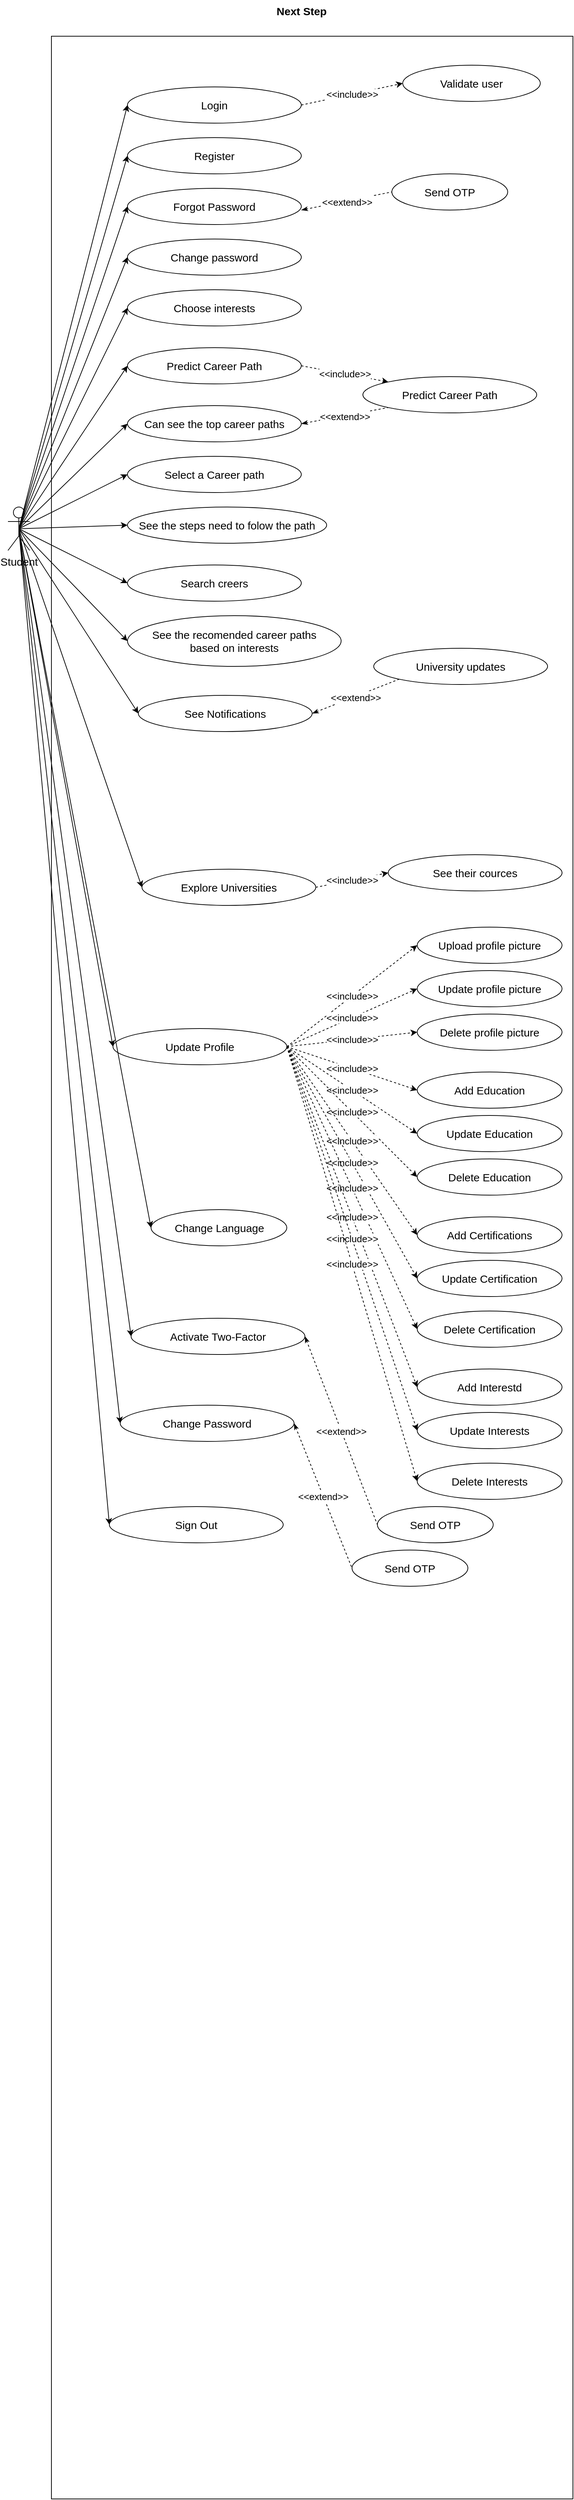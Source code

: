 <mxfile>
    <diagram id="2UZ3SYDk-odGKClvxXBn" name="Page-1">
        <mxGraphModel dx="1956" dy="1358" grid="1" gridSize="10" guides="1" tooltips="1" connect="1" arrows="1" fold="1" page="1" pageScale="1" pageWidth="827" pageHeight="1169" math="0" shadow="0">
            <root>
                <mxCell id="0"/>
                <mxCell id="1" parent="0"/>
                <mxCell id="3" value="" style="rounded=0;whiteSpace=wrap;html=1;movable=1;resizable=1;rotatable=1;deletable=1;editable=1;connectable=1;" parent="1" vertex="1">
                    <mxGeometry x="80" y="80" width="720" height="3400" as="geometry"/>
                </mxCell>
                <mxCell id="4" value="&lt;b&gt;&lt;font style=&quot;font-size: 15px;&quot;&gt;Next Step&lt;/font&gt;&lt;/b&gt;" style="text;html=1;strokeColor=none;fillColor=none;align=center;verticalAlign=middle;whiteSpace=wrap;rounded=0;movable=0;resizable=0;rotatable=0;deletable=0;editable=0;connectable=0;" parent="1" vertex="1">
                    <mxGeometry x="373" y="30" width="105" height="30" as="geometry"/>
                </mxCell>
                <mxCell id="5" value="Student" style="shape=umlActor;verticalLabelPosition=bottom;verticalAlign=top;html=1;outlineConnect=0;fontSize=15;movable=0;resizable=0;rotatable=0;deletable=0;editable=0;connectable=0;" parent="1" vertex="1">
                    <mxGeometry x="20" y="730" width="30" height="60" as="geometry"/>
                </mxCell>
                <mxCell id="6" value="Login" style="ellipse;whiteSpace=wrap;html=1;fontSize=15;movable=0;resizable=0;rotatable=0;deletable=0;editable=0;connectable=0;" parent="1" vertex="1">
                    <mxGeometry x="185" y="150" width="240" height="50" as="geometry"/>
                </mxCell>
                <mxCell id="7" value="Register" style="ellipse;whiteSpace=wrap;html=1;fontSize=15;movable=0;resizable=0;rotatable=0;deletable=0;editable=0;connectable=0;" parent="1" vertex="1">
                    <mxGeometry x="185" y="220" width="240" height="50" as="geometry"/>
                </mxCell>
                <mxCell id="8" value="Forgot Password" style="ellipse;whiteSpace=wrap;html=1;fontSize=15;movable=0;resizable=0;rotatable=0;deletable=0;editable=0;connectable=0;" parent="1" vertex="1">
                    <mxGeometry x="185" y="290" width="240" height="50" as="geometry"/>
                </mxCell>
                <mxCell id="9" value="Change password" style="ellipse;whiteSpace=wrap;html=1;fontSize=15;movable=0;resizable=0;rotatable=0;deletable=0;editable=0;connectable=0;" parent="1" vertex="1">
                    <mxGeometry x="185" y="360" width="240" height="50" as="geometry"/>
                </mxCell>
                <mxCell id="10" value="Choose interests" style="ellipse;whiteSpace=wrap;html=1;fontSize=15;movable=0;resizable=0;rotatable=0;deletable=0;editable=0;connectable=0;" parent="1" vertex="1">
                    <mxGeometry x="185" y="430" width="240" height="50" as="geometry"/>
                </mxCell>
                <mxCell id="11" value="Send OTP" style="ellipse;whiteSpace=wrap;html=1;fontSize=15;movable=0;resizable=0;rotatable=0;deletable=0;editable=0;connectable=0;" parent="1" vertex="1">
                    <mxGeometry x="550" y="270" width="160" height="50" as="geometry"/>
                </mxCell>
                <mxCell id="13" value="" style="endArrow=none;html=1;fontSize=15;entryX=0;entryY=0.5;entryDx=0;entryDy=0;dashed=1;endFill=0;startArrow=classicThin;startFill=1;movable=0;resizable=0;rotatable=0;deletable=0;editable=0;connectable=0;" parent="1" target="11" edge="1">
                    <mxGeometry relative="1" as="geometry">
                        <mxPoint x="425" y="320" as="sourcePoint"/>
                        <mxPoint x="585" y="320" as="targetPoint"/>
                    </mxGeometry>
                </mxCell>
                <mxCell id="14" value="&lt;font style=&quot;font-size: 13px;&quot;&gt;&amp;lt;&amp;lt;extend&amp;gt;&amp;gt;&lt;/font&gt;" style="edgeLabel;resizable=0;html=1;align=center;verticalAlign=middle;fontSize=15;movable=0;rotatable=0;deletable=0;editable=0;connectable=0;" parent="13" connectable="0" vertex="1">
                    <mxGeometry relative="1" as="geometry"/>
                </mxCell>
                <mxCell id="16" value="Predict Career Path" style="ellipse;whiteSpace=wrap;html=1;fontSize=15;movable=0;resizable=0;rotatable=0;deletable=0;editable=0;connectable=0;" parent="1" vertex="1">
                    <mxGeometry x="185" y="510" width="240" height="50" as="geometry"/>
                </mxCell>
                <mxCell id="17" value="Can see the top career paths" style="ellipse;whiteSpace=wrap;html=1;fontSize=15;movable=0;resizable=0;rotatable=0;deletable=0;editable=0;connectable=0;" parent="1" vertex="1">
                    <mxGeometry x="185" y="590" width="240" height="50" as="geometry"/>
                </mxCell>
                <mxCell id="18" value="Predict Career Path" style="ellipse;whiteSpace=wrap;html=1;fontSize=15;movable=0;resizable=0;rotatable=0;deletable=0;editable=0;connectable=0;" parent="1" vertex="1">
                    <mxGeometry x="510" y="550" width="240" height="50" as="geometry"/>
                </mxCell>
                <mxCell id="19" value="" style="endArrow=classic;html=1;dashed=1;fontSize=13;exitX=1;exitY=0.5;exitDx=0;exitDy=0;entryX=0;entryY=0;entryDx=0;entryDy=0;movable=0;resizable=0;rotatable=0;deletable=0;editable=0;connectable=0;" parent="1" source="16" target="18" edge="1">
                    <mxGeometry relative="1" as="geometry">
                        <mxPoint x="420" y="480" as="sourcePoint"/>
                        <mxPoint x="580" y="480" as="targetPoint"/>
                    </mxGeometry>
                </mxCell>
                <mxCell id="20" value="&lt;font style=&quot;font-size: 13px;&quot;&gt;&amp;lt;&amp;lt;include&amp;gt;&amp;gt;&lt;/font&gt;" style="edgeLabel;resizable=0;html=1;align=center;verticalAlign=middle;fontSize=13;movable=0;rotatable=0;deletable=0;editable=0;connectable=0;" parent="19" connectable="0" vertex="1">
                    <mxGeometry relative="1" as="geometry"/>
                </mxCell>
                <mxCell id="22" value="" style="endArrow=none;html=1;fontSize=15;entryX=0;entryY=1;entryDx=0;entryDy=0;dashed=1;endFill=0;startArrow=classicThin;startFill=1;exitX=1;exitY=0.5;exitDx=0;exitDy=0;movable=0;resizable=0;rotatable=0;deletable=0;editable=0;connectable=0;" parent="1" source="17" target="18" edge="1">
                    <mxGeometry relative="1" as="geometry">
                        <mxPoint x="450" y="695" as="sourcePoint"/>
                        <mxPoint x="535" y="620" as="targetPoint"/>
                    </mxGeometry>
                </mxCell>
                <mxCell id="23" value="&lt;font style=&quot;font-size: 13px;&quot;&gt;&amp;lt;&amp;lt;extend&amp;gt;&amp;gt;&lt;/font&gt;" style="edgeLabel;resizable=0;html=1;align=center;verticalAlign=middle;fontSize=15;movable=0;rotatable=0;deletable=0;editable=0;connectable=0;" parent="22" connectable="0" vertex="1">
                    <mxGeometry relative="1" as="geometry"/>
                </mxCell>
                <mxCell id="25" value="" style="endArrow=classic;html=1;fontSize=13;exitX=0.5;exitY=0.5;exitDx=0;exitDy=0;exitPerimeter=0;entryX=0;entryY=0.5;entryDx=0;entryDy=0;movable=0;resizable=0;rotatable=0;deletable=0;editable=0;connectable=0;" parent="1" source="5" target="6" edge="1">
                    <mxGeometry width="50" height="50" relative="1" as="geometry">
                        <mxPoint x="490" y="230" as="sourcePoint"/>
                        <mxPoint x="540" y="180" as="targetPoint"/>
                    </mxGeometry>
                </mxCell>
                <mxCell id="26" value="" style="endArrow=classic;html=1;fontSize=13;exitX=0.5;exitY=0.5;exitDx=0;exitDy=0;exitPerimeter=0;entryX=0;entryY=0.5;entryDx=0;entryDy=0;movable=0;resizable=0;rotatable=0;deletable=0;editable=0;connectable=0;" parent="1" source="5" target="7" edge="1">
                    <mxGeometry width="50" height="50" relative="1" as="geometry">
                        <mxPoint x="45.0" y="240" as="sourcePoint"/>
                        <mxPoint x="195.0" y="185" as="targetPoint"/>
                    </mxGeometry>
                </mxCell>
                <mxCell id="27" value="" style="endArrow=classic;html=1;fontSize=13;exitX=0.5;exitY=0.5;exitDx=0;exitDy=0;exitPerimeter=0;entryX=0;entryY=0.5;entryDx=0;entryDy=0;movable=0;resizable=0;rotatable=0;deletable=0;editable=0;connectable=0;" parent="1" source="5" target="8" edge="1">
                    <mxGeometry width="50" height="50" relative="1" as="geometry">
                        <mxPoint x="55.0" y="250" as="sourcePoint"/>
                        <mxPoint x="205.0" y="195" as="targetPoint"/>
                    </mxGeometry>
                </mxCell>
                <mxCell id="28" value="" style="endArrow=classic;html=1;fontSize=13;exitX=0.5;exitY=0.5;exitDx=0;exitDy=0;exitPerimeter=0;entryX=0;entryY=0.5;entryDx=0;entryDy=0;movable=0;resizable=0;rotatable=0;deletable=0;editable=0;connectable=0;" parent="1" source="5" target="9" edge="1">
                    <mxGeometry width="50" height="50" relative="1" as="geometry">
                        <mxPoint x="65.0" y="260" as="sourcePoint"/>
                        <mxPoint x="215.0" y="205" as="targetPoint"/>
                    </mxGeometry>
                </mxCell>
                <mxCell id="29" value="" style="endArrow=classic;html=1;fontSize=13;exitX=0.5;exitY=0.5;exitDx=0;exitDy=0;exitPerimeter=0;entryX=0;entryY=0.5;entryDx=0;entryDy=0;movable=0;resizable=0;rotatable=0;deletable=0;editable=0;connectable=0;" parent="1" source="5" target="10" edge="1">
                    <mxGeometry width="50" height="50" relative="1" as="geometry">
                        <mxPoint x="75.0" y="270" as="sourcePoint"/>
                        <mxPoint x="225.0" y="215" as="targetPoint"/>
                    </mxGeometry>
                </mxCell>
                <mxCell id="30" value="" style="endArrow=classic;html=1;fontSize=13;exitX=0.5;exitY=0.5;exitDx=0;exitDy=0;exitPerimeter=0;entryX=0;entryY=0.5;entryDx=0;entryDy=0;movable=0;resizable=0;rotatable=0;deletable=0;editable=0;connectable=0;" parent="1" source="5" target="16" edge="1">
                    <mxGeometry width="50" height="50" relative="1" as="geometry">
                        <mxPoint x="85.0" y="280" as="sourcePoint"/>
                        <mxPoint x="235.0" y="225" as="targetPoint"/>
                    </mxGeometry>
                </mxCell>
                <mxCell id="31" value="" style="endArrow=classic;html=1;fontSize=13;exitX=0.5;exitY=0.5;exitDx=0;exitDy=0;exitPerimeter=0;entryX=0;entryY=0.5;entryDx=0;entryDy=0;movable=0;resizable=0;rotatable=0;deletable=0;editable=0;connectable=0;" parent="1" source="5" target="17" edge="1">
                    <mxGeometry width="50" height="50" relative="1" as="geometry">
                        <mxPoint x="95.0" y="290" as="sourcePoint"/>
                        <mxPoint x="245.0" y="235" as="targetPoint"/>
                    </mxGeometry>
                </mxCell>
                <mxCell id="32" value="Select a Career path" style="ellipse;whiteSpace=wrap;html=1;fontSize=15;movable=0;resizable=0;rotatable=0;deletable=0;editable=0;connectable=0;" parent="1" vertex="1">
                    <mxGeometry x="185" y="660" width="240" height="50" as="geometry"/>
                </mxCell>
                <mxCell id="33" value="" style="endArrow=classic;html=1;fontSize=13;exitX=0.5;exitY=0.5;exitDx=0;exitDy=0;exitPerimeter=0;entryX=0;entryY=0.5;entryDx=0;entryDy=0;movable=0;resizable=0;rotatable=0;deletable=0;editable=0;connectable=0;" parent="1" source="5" target="32" edge="1">
                    <mxGeometry width="50" height="50" relative="1" as="geometry">
                        <mxPoint x="35" y="300" as="sourcePoint"/>
                        <mxPoint x="245.0" y="305" as="targetPoint"/>
                    </mxGeometry>
                </mxCell>
                <mxCell id="34" value="See the steps need to folow the path" style="ellipse;whiteSpace=wrap;html=1;fontSize=15;movable=0;resizable=0;rotatable=0;deletable=0;editable=0;connectable=0;" parent="1" vertex="1">
                    <mxGeometry x="185" y="730" width="275" height="50" as="geometry"/>
                </mxCell>
                <mxCell id="35" value="" style="endArrow=classic;html=1;fontSize=13;exitX=0.5;exitY=0.5;exitDx=0;exitDy=0;exitPerimeter=0;entryX=0;entryY=0.5;entryDx=0;entryDy=0;movable=0;resizable=0;rotatable=0;deletable=0;editable=0;connectable=0;" parent="1" source="5" target="34" edge="1">
                    <mxGeometry width="50" height="50" relative="1" as="geometry">
                        <mxPoint x="35" y="370" as="sourcePoint"/>
                        <mxPoint x="245.0" y="375" as="targetPoint"/>
                    </mxGeometry>
                </mxCell>
                <mxCell id="36" value="Search creers" style="ellipse;whiteSpace=wrap;html=1;fontSize=15;movable=0;resizable=0;rotatable=0;deletable=0;editable=0;connectable=0;" parent="1" vertex="1">
                    <mxGeometry x="185" y="810" width="240" height="50" as="geometry"/>
                </mxCell>
                <mxCell id="37" value="" style="endArrow=classic;html=1;fontSize=13;exitX=0.5;exitY=0.5;exitDx=0;exitDy=0;exitPerimeter=0;entryX=0;entryY=0.5;entryDx=0;entryDy=0;movable=0;resizable=0;rotatable=0;deletable=0;editable=0;connectable=0;" parent="1" source="5" target="36" edge="1">
                    <mxGeometry width="50" height="50" relative="1" as="geometry">
                        <mxPoint x="35" y="450" as="sourcePoint"/>
                        <mxPoint x="245.0" y="455" as="targetPoint"/>
                    </mxGeometry>
                </mxCell>
                <mxCell id="38" value="See the recomended career paths &lt;br&gt;based on interests" style="ellipse;whiteSpace=wrap;html=1;fontSize=15;movable=0;resizable=0;rotatable=0;deletable=0;editable=0;connectable=0;" parent="1" vertex="1">
                    <mxGeometry x="185" y="880" width="295" height="70" as="geometry"/>
                </mxCell>
                <mxCell id="39" value="" style="endArrow=classic;html=1;fontSize=13;exitX=0.5;exitY=0.5;exitDx=0;exitDy=0;exitPerimeter=0;entryX=0;entryY=0.5;entryDx=0;entryDy=0;movable=0;resizable=0;rotatable=0;deletable=0;editable=0;connectable=0;" parent="1" source="5" target="38" edge="1">
                    <mxGeometry width="50" height="50" relative="1" as="geometry">
                        <mxPoint x="35" y="540" as="sourcePoint"/>
                        <mxPoint x="245.0" y="545" as="targetPoint"/>
                    </mxGeometry>
                </mxCell>
                <mxCell id="40" value="See Notifications" style="ellipse;whiteSpace=wrap;html=1;fontSize=15;movable=0;resizable=0;rotatable=0;deletable=0;editable=0;connectable=0;" parent="1" vertex="1">
                    <mxGeometry x="200" y="990" width="240" height="50" as="geometry"/>
                </mxCell>
                <mxCell id="41" value="" style="endArrow=classic;html=1;fontSize=13;exitX=0.5;exitY=0.5;exitDx=0;exitDy=0;exitPerimeter=0;entryX=0;entryY=0.5;entryDx=0;entryDy=0;movable=0;resizable=0;rotatable=0;deletable=0;editable=0;connectable=0;" parent="1" source="5" target="40" edge="1">
                    <mxGeometry width="50" height="50" relative="1" as="geometry">
                        <mxPoint x="50" y="630" as="sourcePoint"/>
                        <mxPoint x="260.0" y="635" as="targetPoint"/>
                    </mxGeometry>
                </mxCell>
                <mxCell id="42" value="University updates" style="ellipse;whiteSpace=wrap;html=1;fontSize=15;movable=0;resizable=0;rotatable=0;deletable=0;editable=0;connectable=0;" parent="1" vertex="1">
                    <mxGeometry x="525" y="925" width="240" height="50" as="geometry"/>
                </mxCell>
                <mxCell id="43" value="" style="endArrow=none;html=1;fontSize=15;entryX=0;entryY=1;entryDx=0;entryDy=0;dashed=1;endFill=0;startArrow=classicThin;startFill=1;exitX=1;exitY=0.5;exitDx=0;exitDy=0;movable=0;resizable=0;rotatable=0;deletable=0;editable=0;connectable=0;" parent="1" source="40" target="42" edge="1">
                    <mxGeometry relative="1" as="geometry">
                        <mxPoint x="440" y="990" as="sourcePoint"/>
                        <mxPoint x="550" y="995" as="targetPoint"/>
                    </mxGeometry>
                </mxCell>
                <mxCell id="44" value="&lt;font style=&quot;font-size: 13px;&quot;&gt;&amp;lt;&amp;lt;extend&amp;gt;&amp;gt;&lt;/font&gt;" style="edgeLabel;resizable=0;html=1;align=center;verticalAlign=middle;fontSize=15;movable=0;rotatable=0;deletable=0;editable=0;connectable=0;" parent="43" connectable="0" vertex="1">
                    <mxGeometry relative="1" as="geometry"/>
                </mxCell>
                <mxCell id="45" value="Explore Universities" style="ellipse;whiteSpace=wrap;html=1;fontSize=15;movable=0;resizable=0;rotatable=0;deletable=0;editable=0;connectable=0;" parent="1" vertex="1">
                    <mxGeometry x="205" y="1230" width="240" height="50" as="geometry"/>
                </mxCell>
                <mxCell id="46" value="" style="endArrow=classic;html=1;fontSize=13;entryX=0;entryY=0.5;entryDx=0;entryDy=0;exitX=0.5;exitY=0.5;exitDx=0;exitDy=0;exitPerimeter=0;movable=0;resizable=0;rotatable=0;deletable=0;editable=0;connectable=0;" parent="1" source="5" target="45" edge="1">
                    <mxGeometry width="50" height="50" relative="1" as="geometry">
                        <mxPoint x="50" y="790" as="sourcePoint"/>
                        <mxPoint x="260.0" y="795" as="targetPoint"/>
                    </mxGeometry>
                </mxCell>
                <mxCell id="47" value="See their cources" style="ellipse;whiteSpace=wrap;html=1;fontSize=15;movable=0;resizable=0;rotatable=0;deletable=0;editable=0;connectable=0;" parent="1" vertex="1">
                    <mxGeometry x="545" y="1210" width="240" height="50" as="geometry"/>
                </mxCell>
                <mxCell id="49" value="" style="endArrow=classic;html=1;dashed=1;fontSize=13;exitX=1;exitY=0.5;exitDx=0;exitDy=0;entryX=0;entryY=0.5;entryDx=0;entryDy=0;movable=0;resizable=0;rotatable=0;deletable=0;editable=0;connectable=0;" parent="1" source="45" target="47" edge="1">
                    <mxGeometry relative="1" as="geometry">
                        <mxPoint x="430" y="1300" as="sourcePoint"/>
                        <mxPoint x="549.647" y="1322.427" as="targetPoint"/>
                    </mxGeometry>
                </mxCell>
                <mxCell id="50" value="&lt;font style=&quot;font-size: 13px;&quot;&gt;&amp;lt;&amp;lt;include&amp;gt;&amp;gt;&lt;/font&gt;" style="edgeLabel;resizable=0;html=1;align=center;verticalAlign=middle;fontSize=13;movable=0;rotatable=0;deletable=0;editable=0;connectable=0;" parent="49" connectable="0" vertex="1">
                    <mxGeometry relative="1" as="geometry"/>
                </mxCell>
                <mxCell id="51" value="Validate user" style="ellipse;whiteSpace=wrap;html=1;fontSize=15;movable=0;resizable=0;rotatable=0;deletable=0;editable=0;connectable=0;" parent="1" vertex="1">
                    <mxGeometry x="565" y="120" width="190" height="50" as="geometry"/>
                </mxCell>
                <mxCell id="52" value="" style="endArrow=classic;html=1;dashed=1;fontSize=13;exitX=1;exitY=0.5;exitDx=0;exitDy=0;entryX=0;entryY=0.5;entryDx=0;entryDy=0;movable=0;resizable=0;rotatable=0;deletable=0;editable=0;connectable=0;" parent="1" source="6" target="51" edge="1">
                    <mxGeometry relative="1" as="geometry">
                        <mxPoint x="445" y="155" as="sourcePoint"/>
                        <mxPoint x="610" y="60" as="targetPoint"/>
                    </mxGeometry>
                </mxCell>
                <mxCell id="53" value="&lt;font style=&quot;font-size: 13px;&quot;&gt;&amp;lt;&amp;lt;include&amp;gt;&amp;gt;&lt;/font&gt;" style="edgeLabel;resizable=0;html=1;align=center;verticalAlign=middle;fontSize=13;movable=0;rotatable=0;deletable=0;editable=0;connectable=0;" parent="52" connectable="0" vertex="1">
                    <mxGeometry relative="1" as="geometry"/>
                </mxCell>
                <mxCell id="57" value="Update Profile" style="ellipse;whiteSpace=wrap;html=1;fontSize=15;movable=0;resizable=0;rotatable=0;deletable=0;editable=0;connectable=0;" parent="1" vertex="1">
                    <mxGeometry x="165" y="1450" width="240" height="50" as="geometry"/>
                </mxCell>
                <mxCell id="58" value="" style="endArrow=classic;html=1;fontSize=13;exitX=0.5;exitY=0.5;exitDx=0;exitDy=0;exitPerimeter=0;entryX=0;entryY=0.5;entryDx=0;entryDy=0;movable=0;resizable=0;rotatable=0;deletable=0;editable=0;connectable=0;" parent="1" source="5" target="57" edge="1">
                    <mxGeometry width="50" height="50" relative="1" as="geometry">
                        <mxPoint x="50" y="890" as="sourcePoint"/>
                        <mxPoint x="260.0" y="895" as="targetPoint"/>
                    </mxGeometry>
                </mxCell>
                <mxCell id="59" value="Upload profile picture" style="ellipse;whiteSpace=wrap;html=1;fontSize=15;movable=0;resizable=0;rotatable=0;deletable=0;editable=0;connectable=0;" parent="1" vertex="1">
                    <mxGeometry x="585" y="1310" width="200" height="50" as="geometry"/>
                </mxCell>
                <mxCell id="60" value="" style="endArrow=classic;html=1;dashed=1;fontSize=13;exitX=1;exitY=0.5;exitDx=0;exitDy=0;entryX=0;entryY=0.5;entryDx=0;entryDy=0;movable=0;resizable=0;rotatable=0;deletable=0;editable=0;connectable=0;" parent="1" source="57" target="59" edge="1">
                    <mxGeometry relative="1" as="geometry">
                        <mxPoint x="445.0" y="1355" as="sourcePoint"/>
                        <mxPoint x="549.647" y="1422.427" as="targetPoint"/>
                    </mxGeometry>
                </mxCell>
                <mxCell id="61" value="&lt;font style=&quot;font-size: 13px;&quot;&gt;&amp;lt;&amp;lt;include&amp;gt;&amp;gt;&lt;/font&gt;" style="edgeLabel;resizable=0;html=1;align=center;verticalAlign=middle;fontSize=13;movable=0;rotatable=0;deletable=0;editable=0;connectable=0;" parent="60" connectable="0" vertex="1">
                    <mxGeometry relative="1" as="geometry"/>
                </mxCell>
                <mxCell id="62" value="Update profile picture" style="ellipse;whiteSpace=wrap;html=1;fontSize=15;movable=0;resizable=0;rotatable=0;deletable=0;editable=0;connectable=0;" parent="1" vertex="1">
                    <mxGeometry x="585" y="1370" width="200" height="50" as="geometry"/>
                </mxCell>
                <mxCell id="63" value="" style="endArrow=classic;html=1;dashed=1;fontSize=13;exitX=1;exitY=0.5;exitDx=0;exitDy=0;entryX=0;entryY=0.5;entryDx=0;entryDy=0;movable=0;resizable=0;rotatable=0;deletable=0;editable=0;connectable=0;" parent="1" source="57" target="62" edge="1">
                    <mxGeometry relative="1" as="geometry">
                        <mxPoint x="445.0" y="1415" as="sourcePoint"/>
                        <mxPoint x="549.647" y="1482.427" as="targetPoint"/>
                    </mxGeometry>
                </mxCell>
                <mxCell id="64" value="&lt;font style=&quot;font-size: 13px;&quot;&gt;&amp;lt;&amp;lt;include&amp;gt;&amp;gt;&lt;/font&gt;" style="edgeLabel;resizable=0;html=1;align=center;verticalAlign=middle;fontSize=13;movable=0;rotatable=0;deletable=0;editable=0;connectable=0;" parent="63" connectable="0" vertex="1">
                    <mxGeometry relative="1" as="geometry"/>
                </mxCell>
                <mxCell id="65" value="Delete profile picture" style="ellipse;whiteSpace=wrap;html=1;fontSize=15;movable=0;resizable=0;rotatable=0;deletable=0;editable=0;connectable=0;" parent="1" vertex="1">
                    <mxGeometry x="585" y="1430" width="200" height="50" as="geometry"/>
                </mxCell>
                <mxCell id="66" value="" style="endArrow=classic;html=1;dashed=1;fontSize=13;exitX=1;exitY=0.5;exitDx=0;exitDy=0;entryX=0;entryY=0.5;entryDx=0;entryDy=0;movable=0;resizable=0;rotatable=0;deletable=0;editable=0;connectable=0;" parent="1" source="57" target="65" edge="1">
                    <mxGeometry relative="1" as="geometry">
                        <mxPoint x="445.0" y="1475" as="sourcePoint"/>
                        <mxPoint x="549.647" y="1542.427" as="targetPoint"/>
                    </mxGeometry>
                </mxCell>
                <mxCell id="67" value="&lt;font style=&quot;font-size: 13px;&quot;&gt;&amp;lt;&amp;lt;include&amp;gt;&amp;gt;&lt;/font&gt;" style="edgeLabel;resizable=0;html=1;align=center;verticalAlign=middle;fontSize=13;movable=0;rotatable=0;deletable=0;editable=0;connectable=0;" parent="66" connectable="0" vertex="1">
                    <mxGeometry relative="1" as="geometry"/>
                </mxCell>
                <mxCell id="68" value="Add Education" style="ellipse;whiteSpace=wrap;html=1;fontSize=15;movable=0;resizable=0;rotatable=0;deletable=0;editable=0;connectable=0;" parent="1" vertex="1">
                    <mxGeometry x="585" y="1510" width="200" height="50" as="geometry"/>
                </mxCell>
                <mxCell id="69" value="" style="endArrow=classic;html=1;dashed=1;fontSize=13;exitX=1;exitY=0.5;exitDx=0;exitDy=0;entryX=0;entryY=0.5;entryDx=0;entryDy=0;movable=0;resizable=0;rotatable=0;deletable=0;editable=0;connectable=0;" parent="1" source="57" target="68" edge="1">
                    <mxGeometry relative="1" as="geometry">
                        <mxPoint x="445.0" y="1555" as="sourcePoint"/>
                        <mxPoint x="549.647" y="1622.427" as="targetPoint"/>
                    </mxGeometry>
                </mxCell>
                <mxCell id="70" value="&lt;font style=&quot;font-size: 13px;&quot;&gt;&amp;lt;&amp;lt;include&amp;gt;&amp;gt;&lt;/font&gt;" style="edgeLabel;resizable=0;html=1;align=center;verticalAlign=middle;fontSize=13;movable=0;rotatable=0;deletable=0;editable=0;connectable=0;" parent="69" connectable="0" vertex="1">
                    <mxGeometry relative="1" as="geometry"/>
                </mxCell>
                <mxCell id="71" value="Update Education" style="ellipse;whiteSpace=wrap;html=1;fontSize=15;movable=0;resizable=0;rotatable=0;deletable=0;editable=0;connectable=0;" parent="1" vertex="1">
                    <mxGeometry x="585" y="1570" width="200" height="50" as="geometry"/>
                </mxCell>
                <mxCell id="72" value="" style="endArrow=classic;html=1;dashed=1;fontSize=13;exitX=1;exitY=0.5;exitDx=0;exitDy=0;entryX=0;entryY=0.5;entryDx=0;entryDy=0;movable=0;resizable=0;rotatable=0;deletable=0;editable=0;connectable=0;" parent="1" source="57" target="71" edge="1">
                    <mxGeometry relative="1" as="geometry">
                        <mxPoint x="445.0" y="1615" as="sourcePoint"/>
                        <mxPoint x="549.647" y="1682.427" as="targetPoint"/>
                    </mxGeometry>
                </mxCell>
                <mxCell id="73" value="&lt;font style=&quot;font-size: 13px;&quot;&gt;&amp;lt;&amp;lt;include&amp;gt;&amp;gt;&lt;/font&gt;" style="edgeLabel;resizable=0;html=1;align=center;verticalAlign=middle;fontSize=13;movable=0;rotatable=0;deletable=0;editable=0;connectable=0;" parent="72" connectable="0" vertex="1">
                    <mxGeometry relative="1" as="geometry"/>
                </mxCell>
                <mxCell id="74" value="Delete Education" style="ellipse;whiteSpace=wrap;html=1;fontSize=15;movable=0;resizable=0;rotatable=0;deletable=0;editable=0;connectable=0;" parent="1" vertex="1">
                    <mxGeometry x="585" y="1630" width="200" height="50" as="geometry"/>
                </mxCell>
                <mxCell id="75" value="" style="endArrow=classic;html=1;dashed=1;fontSize=13;exitX=1;exitY=0.5;exitDx=0;exitDy=0;entryX=0;entryY=0.5;entryDx=0;entryDy=0;movable=0;resizable=0;rotatable=0;deletable=0;editable=0;connectable=0;" parent="1" source="57" target="74" edge="1">
                    <mxGeometry relative="1" as="geometry">
                        <mxPoint x="445.0" y="1675" as="sourcePoint"/>
                        <mxPoint x="549.647" y="1742.427" as="targetPoint"/>
                    </mxGeometry>
                </mxCell>
                <mxCell id="76" value="&lt;font style=&quot;font-size: 13px;&quot;&gt;&amp;lt;&amp;lt;include&amp;gt;&amp;gt;&lt;/font&gt;" style="edgeLabel;resizable=0;html=1;align=center;verticalAlign=middle;fontSize=13;movable=0;rotatable=0;deletable=0;editable=0;connectable=0;" parent="75" connectable="0" vertex="1">
                    <mxGeometry relative="1" as="geometry"/>
                </mxCell>
                <mxCell id="77" value="Add Certifications" style="ellipse;whiteSpace=wrap;html=1;fontSize=15;movable=0;resizable=0;rotatable=0;deletable=0;editable=0;connectable=0;" parent="1" vertex="1">
                    <mxGeometry x="585" y="1710" width="200" height="50" as="geometry"/>
                </mxCell>
                <mxCell id="78" value="" style="endArrow=classic;html=1;dashed=1;fontSize=13;exitX=1;exitY=0.5;exitDx=0;exitDy=0;entryX=0;entryY=0.5;entryDx=0;entryDy=0;movable=0;resizable=0;rotatable=0;deletable=0;editable=0;connectable=0;" parent="1" source="57" target="77" edge="1">
                    <mxGeometry relative="1" as="geometry">
                        <mxPoint x="445.0" y="1755" as="sourcePoint"/>
                        <mxPoint x="549.647" y="1822.427" as="targetPoint"/>
                    </mxGeometry>
                </mxCell>
                <mxCell id="79" value="&lt;font style=&quot;font-size: 13px;&quot;&gt;&amp;lt;&amp;lt;include&amp;gt;&amp;gt;&lt;/font&gt;" style="edgeLabel;resizable=0;html=1;align=center;verticalAlign=middle;fontSize=13;movable=0;rotatable=0;deletable=0;editable=0;connectable=0;" parent="78" connectable="0" vertex="1">
                    <mxGeometry relative="1" as="geometry"/>
                </mxCell>
                <mxCell id="80" value="Update Certification" style="ellipse;whiteSpace=wrap;html=1;fontSize=15;movable=0;resizable=0;rotatable=0;deletable=0;editable=0;connectable=0;" parent="1" vertex="1">
                    <mxGeometry x="585" y="1770" width="200" height="50" as="geometry"/>
                </mxCell>
                <mxCell id="81" value="" style="endArrow=classic;html=1;dashed=1;fontSize=13;exitX=1;exitY=0.5;exitDx=0;exitDy=0;entryX=0;entryY=0.5;entryDx=0;entryDy=0;movable=0;resizable=0;rotatable=0;deletable=0;editable=0;connectable=0;" parent="1" source="57" target="80" edge="1">
                    <mxGeometry relative="1" as="geometry">
                        <mxPoint x="445.0" y="1815" as="sourcePoint"/>
                        <mxPoint x="549.647" y="1882.427" as="targetPoint"/>
                    </mxGeometry>
                </mxCell>
                <mxCell id="82" value="&lt;font style=&quot;font-size: 13px;&quot;&gt;&amp;lt;&amp;lt;include&amp;gt;&amp;gt;&lt;/font&gt;" style="edgeLabel;resizable=0;html=1;align=center;verticalAlign=middle;fontSize=13;movable=0;rotatable=0;deletable=0;editable=0;connectable=0;" parent="81" connectable="0" vertex="1">
                    <mxGeometry relative="1" as="geometry"/>
                </mxCell>
                <mxCell id="83" value="Delete Certification" style="ellipse;whiteSpace=wrap;html=1;fontSize=15;movable=0;resizable=0;rotatable=0;deletable=0;editable=0;connectable=0;" parent="1" vertex="1">
                    <mxGeometry x="585" y="1840" width="200" height="50" as="geometry"/>
                </mxCell>
                <mxCell id="84" value="" style="endArrow=classic;html=1;dashed=1;fontSize=13;exitX=1;exitY=0.5;exitDx=0;exitDy=0;entryX=0;entryY=0.5;entryDx=0;entryDy=0;movable=0;resizable=0;rotatable=0;deletable=0;editable=0;connectable=0;" parent="1" source="57" target="83" edge="1">
                    <mxGeometry relative="1" as="geometry">
                        <mxPoint x="445.0" y="1885" as="sourcePoint"/>
                        <mxPoint x="549.647" y="1952.427" as="targetPoint"/>
                    </mxGeometry>
                </mxCell>
                <mxCell id="85" value="&lt;font style=&quot;font-size: 13px;&quot;&gt;&amp;lt;&amp;lt;include&amp;gt;&amp;gt;&lt;/font&gt;" style="edgeLabel;resizable=0;html=1;align=center;verticalAlign=middle;fontSize=13;movable=0;rotatable=0;deletable=0;editable=0;connectable=0;" parent="84" connectable="0" vertex="1">
                    <mxGeometry relative="1" as="geometry"/>
                </mxCell>
                <mxCell id="86" value="Add Interestd" style="ellipse;whiteSpace=wrap;html=1;fontSize=15;movable=0;resizable=0;rotatable=0;deletable=0;editable=0;connectable=0;" parent="1" vertex="1">
                    <mxGeometry x="585" y="1920" width="200" height="50" as="geometry"/>
                </mxCell>
                <mxCell id="87" value="" style="endArrow=classic;html=1;dashed=1;fontSize=13;exitX=1;exitY=0.5;exitDx=0;exitDy=0;entryX=0;entryY=0.5;entryDx=0;entryDy=0;movable=0;resizable=0;rotatable=0;deletable=0;editable=0;connectable=0;" parent="1" source="57" target="86" edge="1">
                    <mxGeometry relative="1" as="geometry">
                        <mxPoint x="445.0" y="1965" as="sourcePoint"/>
                        <mxPoint x="549.647" y="2032.427" as="targetPoint"/>
                    </mxGeometry>
                </mxCell>
                <mxCell id="88" value="&lt;font style=&quot;font-size: 13px;&quot;&gt;&amp;lt;&amp;lt;include&amp;gt;&amp;gt;&lt;/font&gt;" style="edgeLabel;resizable=0;html=1;align=center;verticalAlign=middle;fontSize=13;movable=0;rotatable=0;deletable=0;editable=0;connectable=0;" parent="87" connectable="0" vertex="1">
                    <mxGeometry relative="1" as="geometry"/>
                </mxCell>
                <mxCell id="89" value="Update Interests" style="ellipse;whiteSpace=wrap;html=1;fontSize=15;movable=0;resizable=0;rotatable=0;deletable=0;editable=0;connectable=0;" parent="1" vertex="1">
                    <mxGeometry x="585" y="1980" width="200" height="50" as="geometry"/>
                </mxCell>
                <mxCell id="90" value="" style="endArrow=classic;html=1;dashed=1;fontSize=13;exitX=1;exitY=0.5;exitDx=0;exitDy=0;entryX=0;entryY=0.5;entryDx=0;entryDy=0;movable=0;resizable=0;rotatable=0;deletable=0;editable=0;connectable=0;" parent="1" source="57" target="89" edge="1">
                    <mxGeometry relative="1" as="geometry">
                        <mxPoint x="445.0" y="2025" as="sourcePoint"/>
                        <mxPoint x="549.647" y="2092.427" as="targetPoint"/>
                    </mxGeometry>
                </mxCell>
                <mxCell id="91" value="&lt;font style=&quot;font-size: 13px;&quot;&gt;&amp;lt;&amp;lt;include&amp;gt;&amp;gt;&lt;/font&gt;" style="edgeLabel;resizable=0;html=1;align=center;verticalAlign=middle;fontSize=13;movable=0;rotatable=0;deletable=0;editable=0;connectable=0;" parent="90" connectable="0" vertex="1">
                    <mxGeometry relative="1" as="geometry"/>
                </mxCell>
                <mxCell id="92" value="Delete Interests" style="ellipse;whiteSpace=wrap;html=1;fontSize=15;movable=0;resizable=0;rotatable=0;deletable=0;editable=0;connectable=0;" parent="1" vertex="1">
                    <mxGeometry x="585" y="2050" width="200" height="50" as="geometry"/>
                </mxCell>
                <mxCell id="93" value="" style="endArrow=classic;html=1;dashed=1;fontSize=13;exitX=1;exitY=0.5;exitDx=0;exitDy=0;entryX=0;entryY=0.5;entryDx=0;entryDy=0;movable=0;resizable=0;rotatable=0;deletable=0;editable=0;connectable=0;" parent="1" source="57" target="92" edge="1">
                    <mxGeometry relative="1" as="geometry">
                        <mxPoint x="445.0" y="2095" as="sourcePoint"/>
                        <mxPoint x="549.647" y="2162.427" as="targetPoint"/>
                    </mxGeometry>
                </mxCell>
                <mxCell id="94" value="&lt;font style=&quot;font-size: 13px;&quot;&gt;&amp;lt;&amp;lt;include&amp;gt;&amp;gt;&lt;/font&gt;" style="edgeLabel;resizable=0;html=1;align=center;verticalAlign=middle;fontSize=13;movable=0;rotatable=0;deletable=0;editable=0;connectable=0;" parent="93" connectable="0" vertex="1">
                    <mxGeometry relative="1" as="geometry"/>
                </mxCell>
                <mxCell id="95" value="Change Language" style="ellipse;whiteSpace=wrap;html=1;fontSize=15;movable=0;resizable=0;rotatable=0;deletable=0;editable=0;connectable=0;" parent="1" vertex="1">
                    <mxGeometry x="217.5" y="1700" width="187.5" height="50" as="geometry"/>
                </mxCell>
                <mxCell id="96" value="" style="endArrow=classic;html=1;fontSize=13;entryX=0;entryY=0.5;entryDx=0;entryDy=0;exitX=0.5;exitY=0.5;exitDx=0;exitDy=0;exitPerimeter=0;movable=0;resizable=0;rotatable=0;deletable=0;editable=0;connectable=0;" parent="1" source="5" target="95" edge="1">
                    <mxGeometry width="50" height="50" relative="1" as="geometry">
                        <mxPoint x="40" y="710" as="sourcePoint"/>
                        <mxPoint x="245.0" y="955" as="targetPoint"/>
                    </mxGeometry>
                </mxCell>
                <mxCell id="97" value="Change Password" style="ellipse;whiteSpace=wrap;html=1;fontSize=15;movable=0;resizable=0;rotatable=0;deletable=0;editable=0;connectable=0;" parent="1" vertex="1">
                    <mxGeometry x="175" y="1970" width="240" height="50" as="geometry"/>
                </mxCell>
                <mxCell id="98" value="" style="endArrow=classic;html=1;fontSize=13;entryX=0;entryY=0.5;entryDx=0;entryDy=0;exitX=0.5;exitY=0.5;exitDx=0;exitDy=0;exitPerimeter=0;movable=0;resizable=0;rotatable=0;deletable=0;editable=0;connectable=0;" parent="1" source="5" target="97" edge="1">
                    <mxGeometry width="50" height="50" relative="1" as="geometry">
                        <mxPoint x="30" y="795" as="sourcePoint"/>
                        <mxPoint x="235.0" y="1040" as="targetPoint"/>
                    </mxGeometry>
                </mxCell>
                <mxCell id="99" value="Activate Two-Factor" style="ellipse;whiteSpace=wrap;html=1;fontSize=15;movable=0;resizable=0;rotatable=0;deletable=0;editable=0;connectable=0;" parent="1" vertex="1">
                    <mxGeometry x="190" y="1850" width="240" height="50" as="geometry"/>
                </mxCell>
                <mxCell id="100" value="" style="endArrow=classic;html=1;fontSize=13;entryX=0;entryY=0.5;entryDx=0;entryDy=0;exitX=0.5;exitY=0.5;exitDx=0;exitDy=0;exitPerimeter=0;movable=0;resizable=0;rotatable=0;deletable=0;editable=0;connectable=0;" parent="1" source="5" target="99" edge="1">
                    <mxGeometry width="50" height="50" relative="1" as="geometry">
                        <mxPoint x="30" y="910" as="sourcePoint"/>
                        <mxPoint x="235.0" y="1155" as="targetPoint"/>
                    </mxGeometry>
                </mxCell>
                <mxCell id="101" value="Send OTP" style="ellipse;whiteSpace=wrap;html=1;fontSize=15;rotation=0;movable=0;resizable=0;rotatable=0;deletable=0;editable=0;connectable=0;" parent="1" vertex="1">
                    <mxGeometry x="530" y="2110" width="160" height="50" as="geometry"/>
                </mxCell>
                <mxCell id="102" value="" style="endArrow=none;html=1;fontSize=15;entryX=0;entryY=0.5;entryDx=0;entryDy=0;dashed=1;endFill=0;startArrow=classicThin;startFill=1;exitX=1;exitY=0.5;exitDx=0;exitDy=0;movable=0;resizable=0;rotatable=0;deletable=0;editable=0;connectable=0;" parent="1" source="99" target="101" edge="1">
                    <mxGeometry relative="1" as="geometry">
                        <mxPoint x="255" y="2080" as="sourcePoint"/>
                        <mxPoint x="415" y="2080" as="targetPoint"/>
                    </mxGeometry>
                </mxCell>
                <mxCell id="103" value="&lt;font style=&quot;font-size: 13px;&quot;&gt;&amp;lt;&amp;lt;extend&amp;gt;&amp;gt;&lt;/font&gt;" style="edgeLabel;resizable=0;html=1;align=center;verticalAlign=middle;fontSize=15;movable=0;rotatable=0;deletable=0;editable=0;connectable=0;" parent="102" connectable="0" vertex="1">
                    <mxGeometry relative="1" as="geometry"/>
                </mxCell>
                <mxCell id="104" value="Send OTP" style="ellipse;whiteSpace=wrap;html=1;fontSize=15;movable=0;resizable=0;rotatable=0;deletable=0;editable=0;connectable=0;" parent="1" vertex="1">
                    <mxGeometry x="495" y="2170" width="160" height="50" as="geometry"/>
                </mxCell>
                <mxCell id="105" value="" style="endArrow=none;html=1;fontSize=15;entryX=0;entryY=0.5;entryDx=0;entryDy=0;dashed=1;endFill=0;startArrow=classicThin;startFill=1;exitX=1;exitY=0.5;exitDx=0;exitDy=0;movable=0;resizable=0;rotatable=0;deletable=0;editable=0;connectable=0;" parent="1" source="97" target="104" edge="1">
                    <mxGeometry relative="1" as="geometry">
                        <mxPoint x="255" y="2150" as="sourcePoint"/>
                        <mxPoint x="415" y="2150" as="targetPoint"/>
                    </mxGeometry>
                </mxCell>
                <mxCell id="106" value="&lt;font style=&quot;font-size: 13px;&quot;&gt;&amp;lt;&amp;lt;extend&amp;gt;&amp;gt;&lt;/font&gt;" style="edgeLabel;resizable=0;html=1;align=center;verticalAlign=middle;fontSize=15;movable=0;rotatable=0;deletable=0;editable=0;connectable=0;" parent="105" connectable="0" vertex="1">
                    <mxGeometry relative="1" as="geometry"/>
                </mxCell>
                <mxCell id="107" value="Sign Out" style="ellipse;whiteSpace=wrap;html=1;fontSize=15;movable=0;resizable=0;rotatable=0;deletable=0;editable=0;connectable=0;" parent="1" vertex="1">
                    <mxGeometry x="160" y="2110" width="240" height="50" as="geometry"/>
                </mxCell>
                <mxCell id="108" value="" style="endArrow=classic;html=1;fontSize=13;entryX=0;entryY=0.5;entryDx=0;entryDy=0;exitX=0.5;exitY=0.5;exitDx=0;exitDy=0;exitPerimeter=0;movable=0;resizable=0;rotatable=0;deletable=0;editable=0;connectable=0;" parent="1" source="5" target="107" edge="1">
                    <mxGeometry width="50" height="50" relative="1" as="geometry">
                        <mxPoint x="50" y="740" as="sourcePoint"/>
                        <mxPoint x="230.0" y="1230" as="targetPoint"/>
                    </mxGeometry>
                </mxCell>
            </root>
        </mxGraphModel>
    </diagram>
</mxfile>